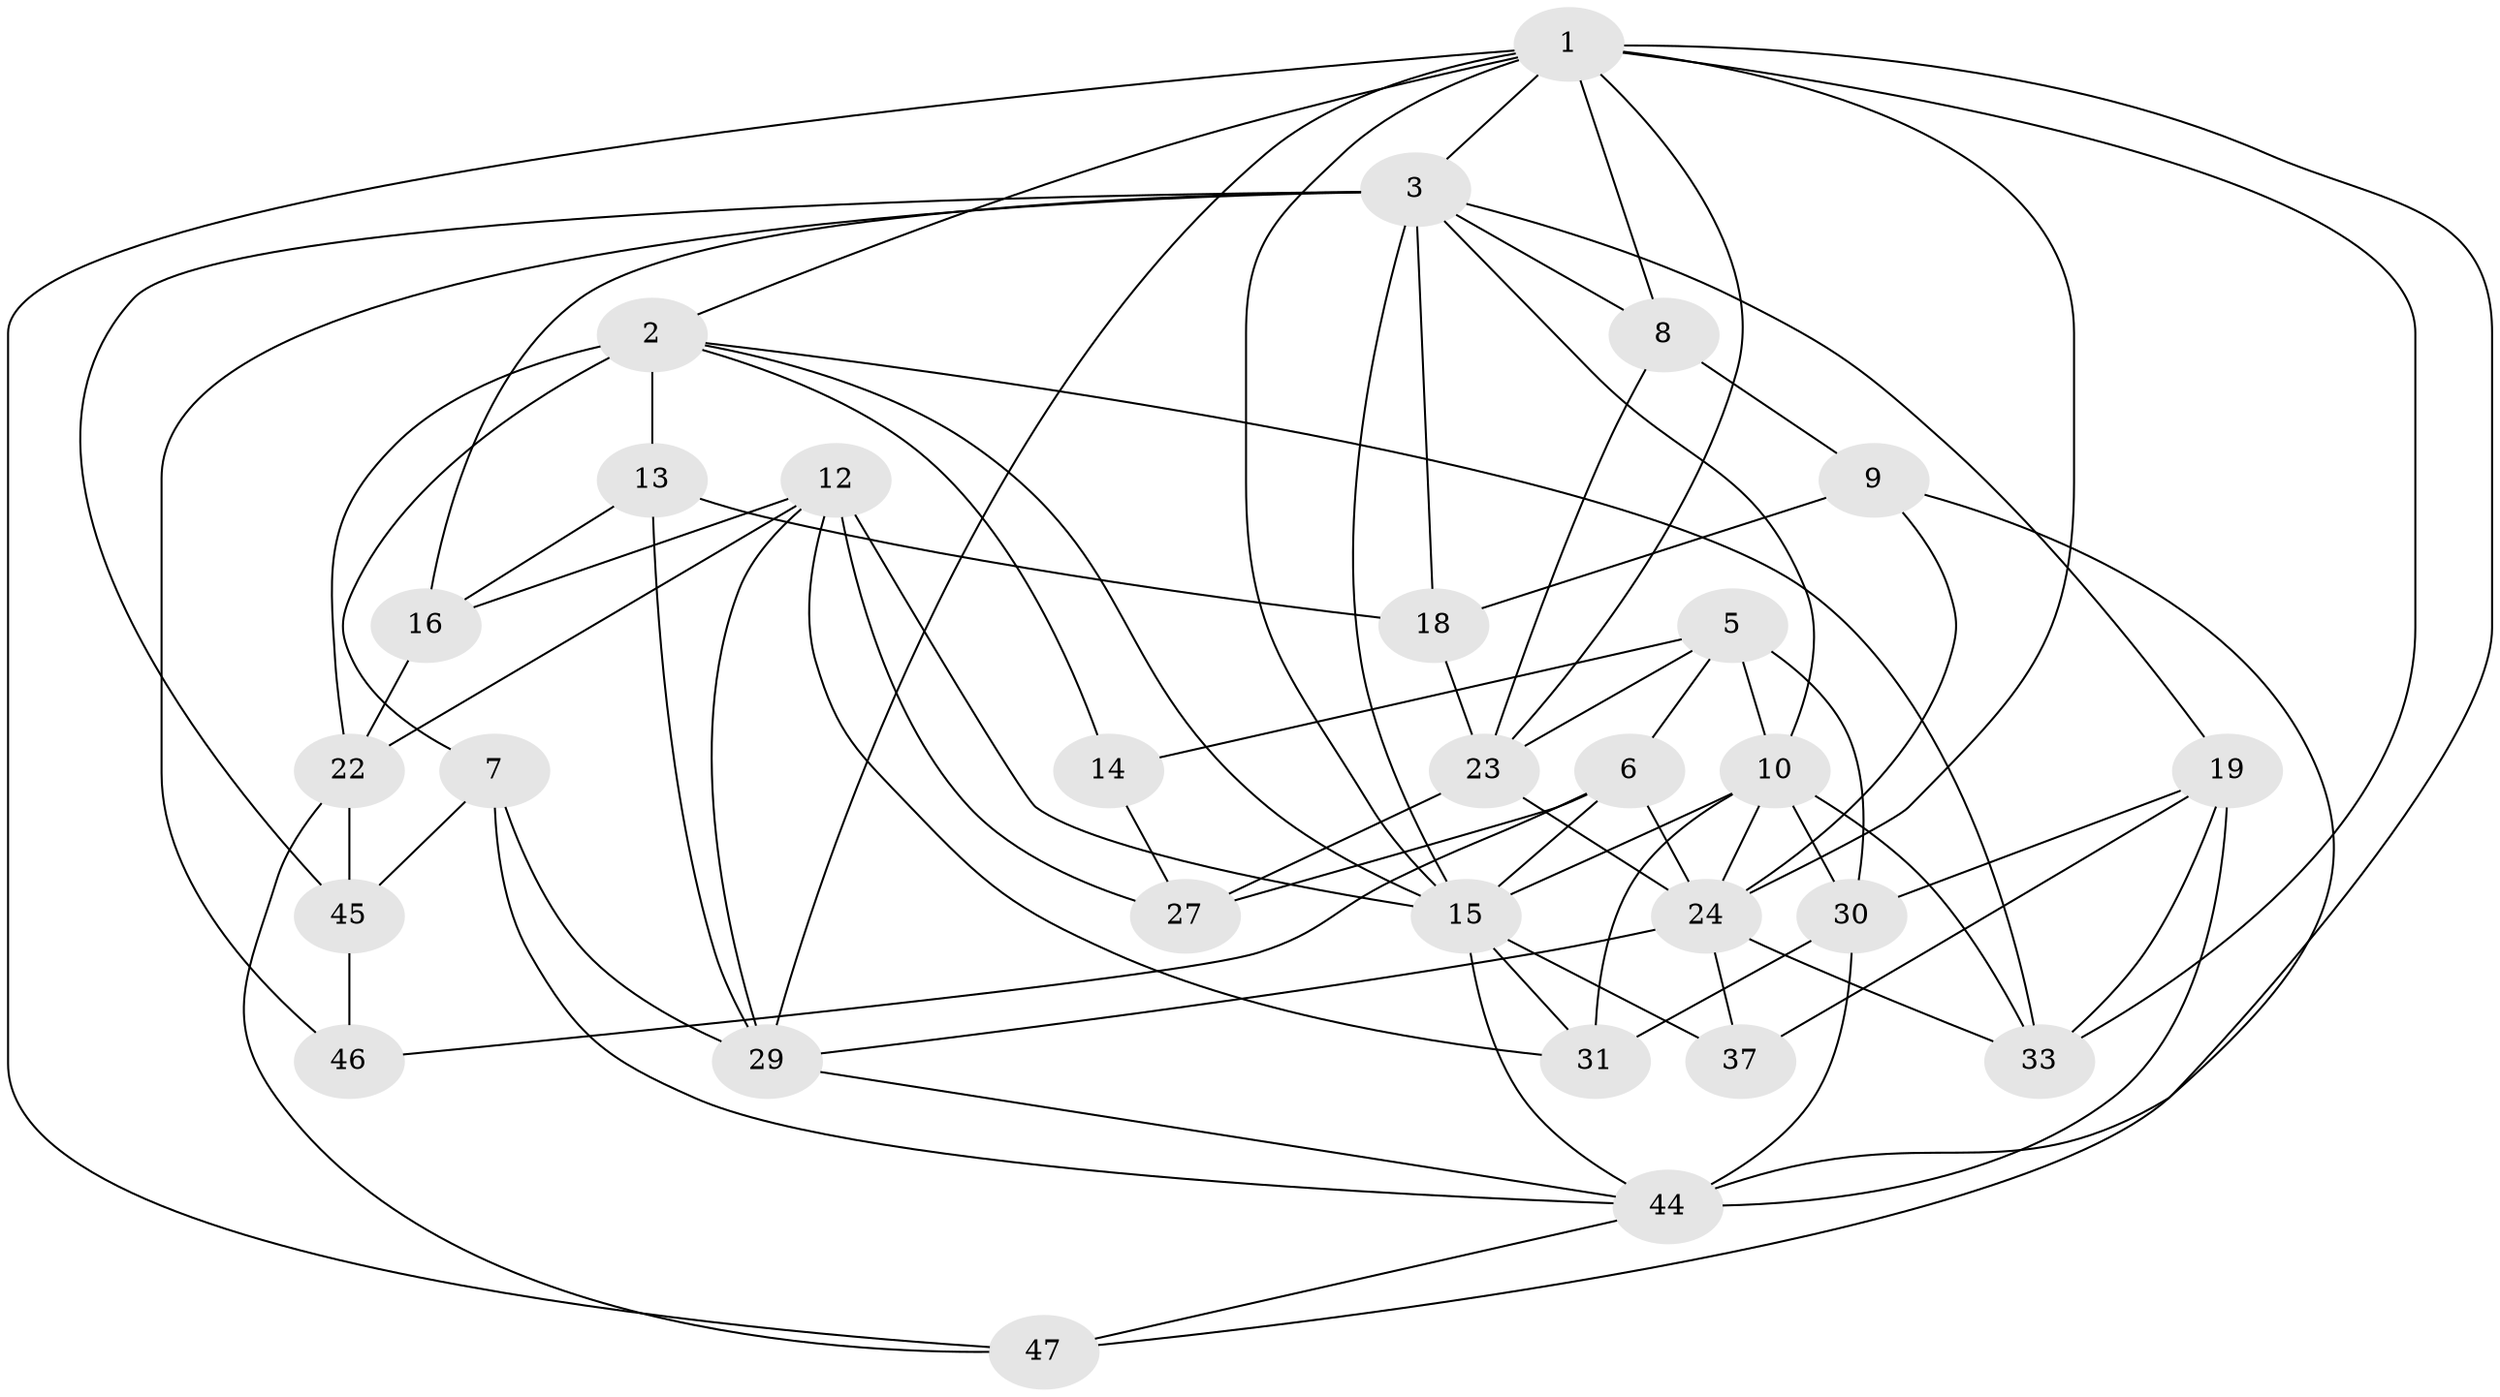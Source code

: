 // original degree distribution, {4: 1.0}
// Generated by graph-tools (version 1.1) at 2025/16/03/09/25 04:16:18]
// undirected, 29 vertices, 77 edges
graph export_dot {
graph [start="1"]
  node [color=gray90,style=filled];
  1 [super="+21+11"];
  2 [super="+4+43"];
  3 [super="+38+56+57"];
  5 [super="+34"];
  6 [super="+41"];
  7;
  8;
  9;
  10 [super="+17+28"];
  12 [super="+20"];
  13;
  14;
  15 [super="+25"];
  16;
  18;
  19 [super="+48+51"];
  22 [super="+36"];
  23 [super="+35"];
  24 [super="+32+58"];
  27;
  29 [super="+49"];
  30 [super="+55"];
  31;
  33 [super="+50"];
  37;
  44 [super="+52+59"];
  45;
  46;
  47;
  1 -- 33;
  1 -- 8;
  1 -- 24;
  1 -- 3;
  1 -- 2;
  1 -- 23;
  1 -- 44;
  1 -- 29;
  1 -- 47;
  1 -- 15;
  2 -- 7;
  2 -- 33;
  2 -- 14;
  2 -- 13;
  2 -- 22 [weight=2];
  2 -- 15;
  3 -- 16;
  3 -- 19;
  3 -- 15;
  3 -- 10;
  3 -- 45;
  3 -- 46 [weight=2];
  3 -- 8;
  3 -- 18;
  5 -- 10;
  5 -- 14 [weight=2];
  5 -- 6;
  5 -- 23;
  5 -- 30;
  6 -- 46;
  6 -- 27;
  6 -- 24;
  6 -- 15 [weight=2];
  7 -- 45;
  7 -- 44;
  7 -- 29;
  8 -- 9;
  8 -- 23;
  9 -- 18;
  9 -- 47;
  9 -- 24;
  10 -- 33 [weight=2];
  10 -- 31;
  10 -- 15;
  10 -- 24;
  10 -- 30;
  12 -- 31;
  12 -- 16;
  12 -- 27;
  12 -- 29;
  12 -- 15 [weight=3];
  12 -- 22;
  13 -- 18;
  13 -- 16;
  13 -- 29;
  14 -- 27;
  15 -- 37;
  15 -- 31;
  15 -- 44;
  16 -- 22;
  18 -- 23;
  19 -- 33;
  19 -- 30 [weight=2];
  19 -- 37 [weight=2];
  19 -- 44 [weight=2];
  22 -- 47;
  22 -- 45;
  23 -- 27;
  23 -- 24;
  24 -- 37;
  24 -- 29;
  24 -- 33;
  29 -- 44;
  30 -- 44;
  30 -- 31;
  44 -- 47;
  45 -- 46;
}
